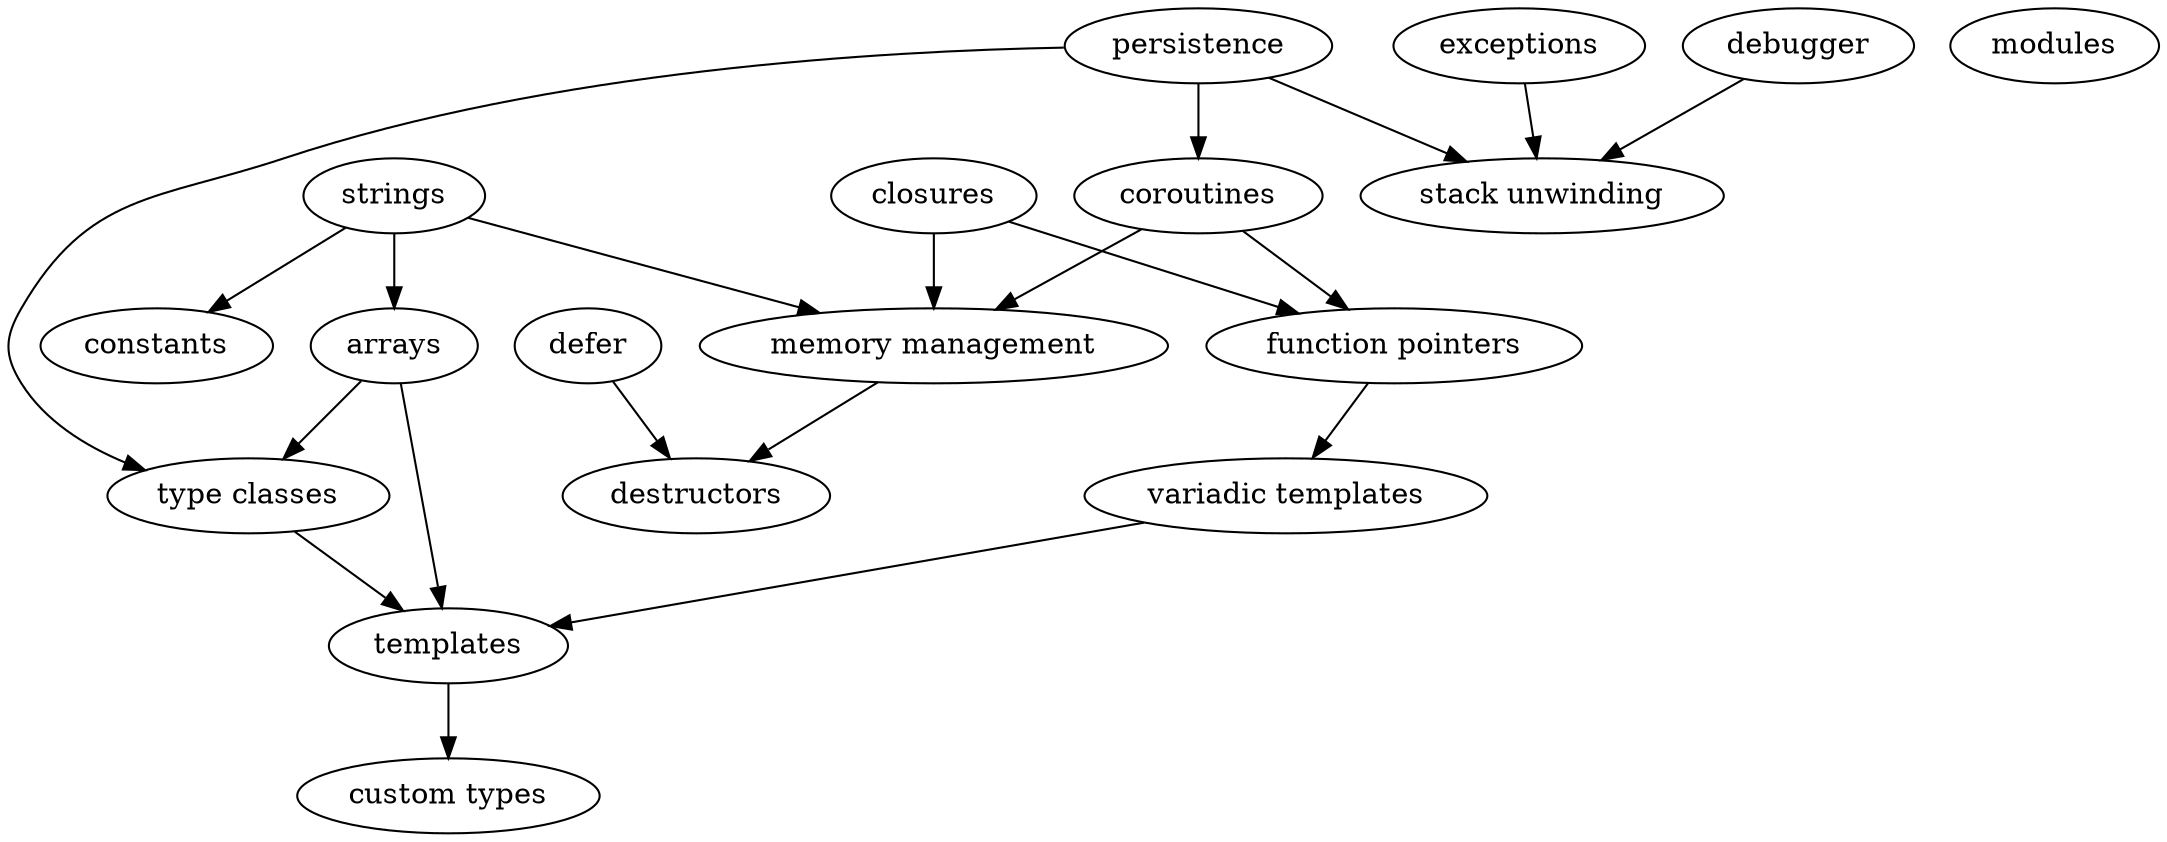 digraph dependencies
{
    memory_management[label="memory management"];
    type_classes[label="type classes"];
    variadic_templates[label="variadic templates"];
    custom_types[label="custom types"];
    function_pointers[label="function pointers"];
    stack_unwinding[label="stack unwinding"];

    modules;
    strings -> constants;
    strings -> memory_management;
    memory_management -> destructors;
    strings -> arrays;
    arrays -> templates;
    arrays -> type_classes;
    variadic_templates -> templates;
    function_pointers -> variadic_templates;
    type_classes -> templates;
    templates -> custom_types;
    coroutines -> function_pointers;
    coroutines -> memory_management;
    closures -> memory_management;
    closures -> function_pointers;
    defer -> destructors;
    persistence -> coroutines;
    persistence -> type_classes;
    persistence -> stack_unwinding;
    exceptions -> stack_unwinding;
    debugger -> stack_unwinding;
}